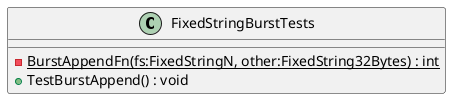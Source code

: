 @startuml
class FixedStringBurstTests {
    {static} - BurstAppendFn(fs:FixedStringN, other:FixedString32Bytes) : int
    + TestBurstAppend() : void
}
@enduml
